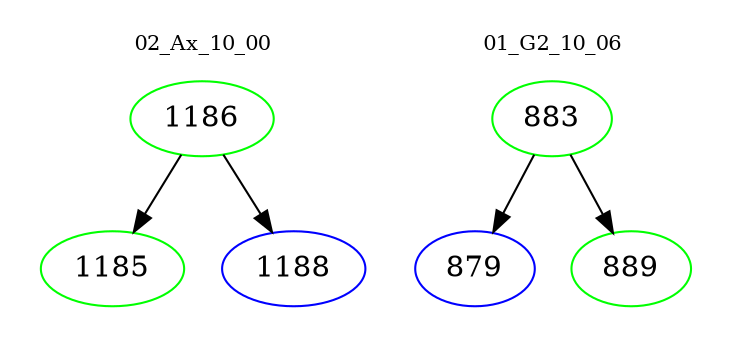digraph{
subgraph cluster_0 {
color = white
label = "02_Ax_10_00";
fontsize=10;
T0_1186 [label="1186", color="green"]
T0_1186 -> T0_1185 [color="black"]
T0_1185 [label="1185", color="green"]
T0_1186 -> T0_1188 [color="black"]
T0_1188 [label="1188", color="blue"]
}
subgraph cluster_1 {
color = white
label = "01_G2_10_06";
fontsize=10;
T1_883 [label="883", color="green"]
T1_883 -> T1_879 [color="black"]
T1_879 [label="879", color="blue"]
T1_883 -> T1_889 [color="black"]
T1_889 [label="889", color="green"]
}
}
